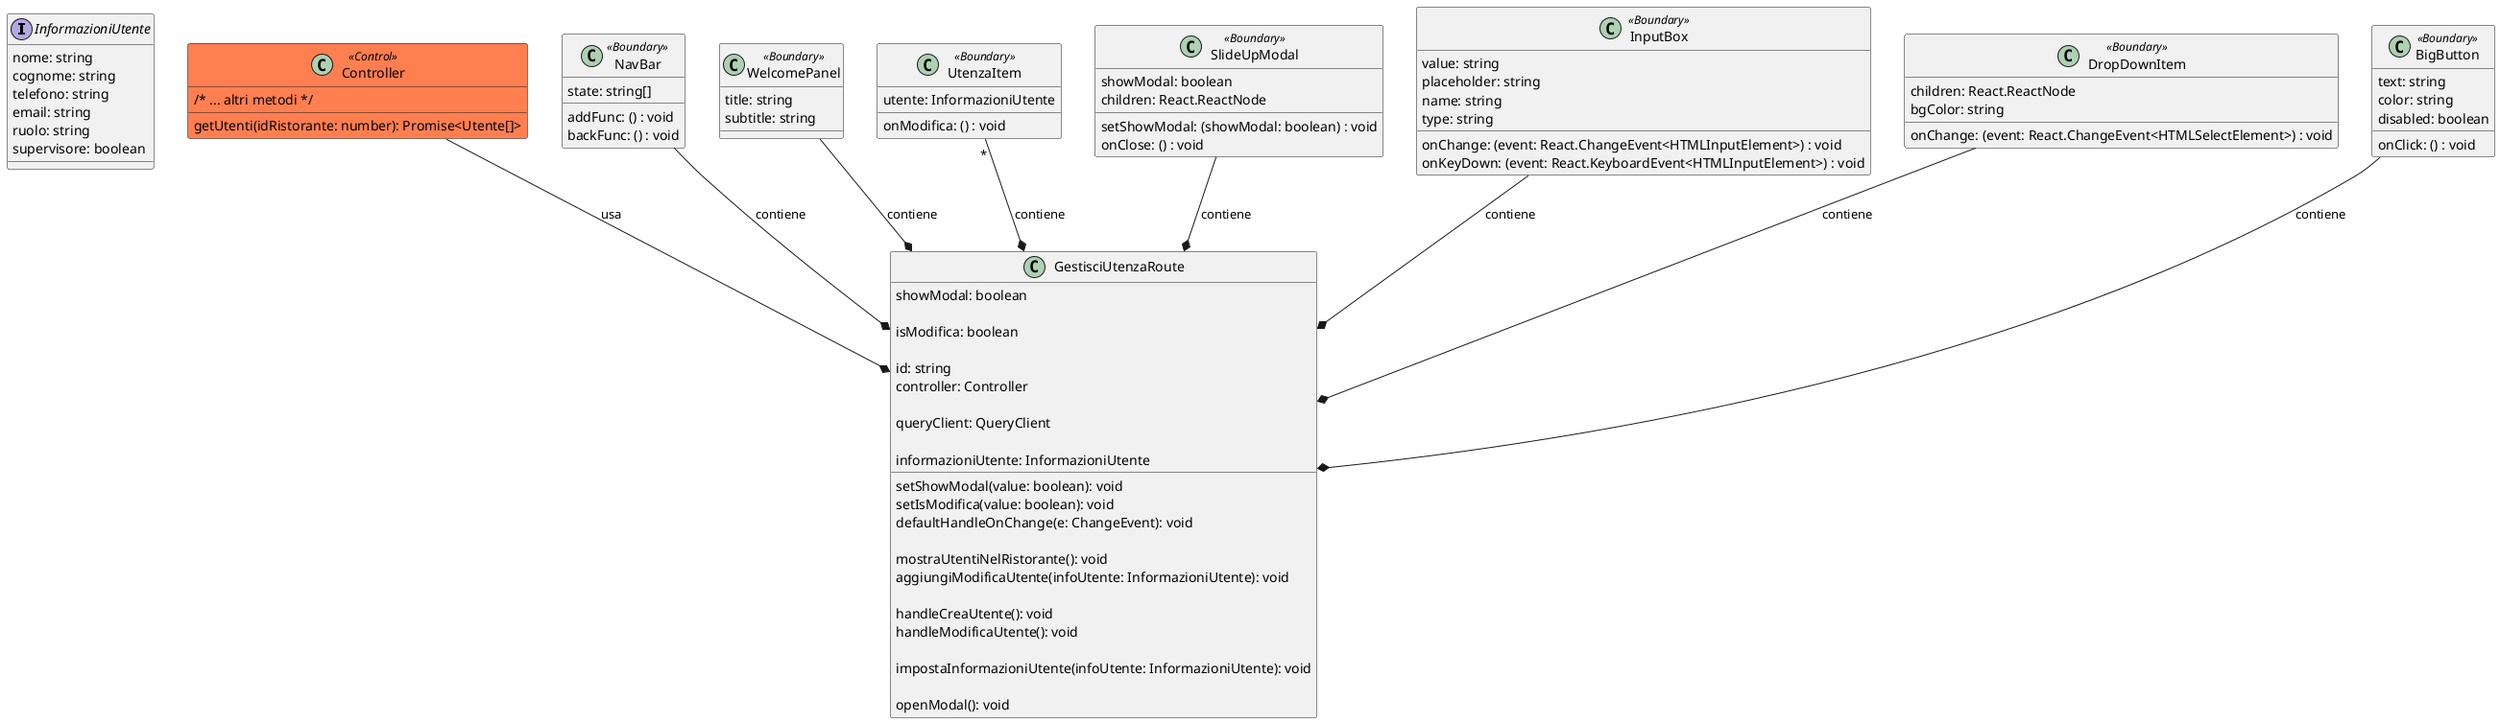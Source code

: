 @startuml

interface InformazioniUtente {
	nome: string
	cognome: string
	telefono: string
	email: string
	ruolo: string
	supervisore: boolean
}

class Controller <<Control>> #coral{
  /* ... altri metodi */
  getUtenti(idRistorante: number): Promise<Utente[]>
}

class GestisciUtenzaRoute {
  showModal: boolean
  setShowModal(value: boolean): void

  isModifica: boolean
  setIsModifica(value: boolean): void

  id: string
  controller: Controller
  
  queryClient: QueryClient

  informazioniUtente: InformazioniUtente

  defaultHandleOnChange(e: ChangeEvent): void

  mostraUtentiNelRistorante(): void
  aggiungiModificaUtente(infoUtente: InformazioniUtente): void

  handleCreaUtente(): void
  handleModificaUtente(): void

  impostaInformazioniUtente(infoUtente: InformazioniUtente): void

  openModal(): void
}

class NavBar <<Boundary>> {

	addFunc: () : void
	backFunc: () : void
	state: string[]
}

class WelcomePanel <<Boundary>> {

  title: string
	subtitle: string

}

class UtenzaItem <<Boundary>> {

	utente: InformazioniUtente
	onModifica: () : void

}

class SlideUpModal <<Boundary>> {

	showModal: boolean
	setShowModal: (showModal: boolean) : void
	children: React.ReactNode
	onClose: () : void

}

class InputBox <<Boundary>> {

	value: string
	placeholder: string
	name: string
	type: string
	onChange: (event: React.ChangeEvent<HTMLInputElement>) : void
	onKeyDown: (event: React.KeyboardEvent<HTMLInputElement>) : void

}

class DropDownItem <<Boundary>> {

  children: React.ReactNode
  onChange: (event: React.ChangeEvent<HTMLSelectElement>) : void
  bgColor: string

}

class BigButton <<Boundary>> {

  onClick: () : void
  text: string
  color: string
  disabled: boolean

}

BigButton--* GestisciUtenzaRoute : contiene
InputBox --* GestisciUtenzaRoute : contiene
SlideUpModal --* GestisciUtenzaRoute : contiene
WelcomePanel--* GestisciUtenzaRoute : contiene
NavBar --* GestisciUtenzaRoute : contiene

DropDownItem --* GestisciUtenzaRoute : contiene
UtenzaItem "*"--* GestisciUtenzaRoute : contiene
Controller --* GestisciUtenzaRoute : usa

@enduml
